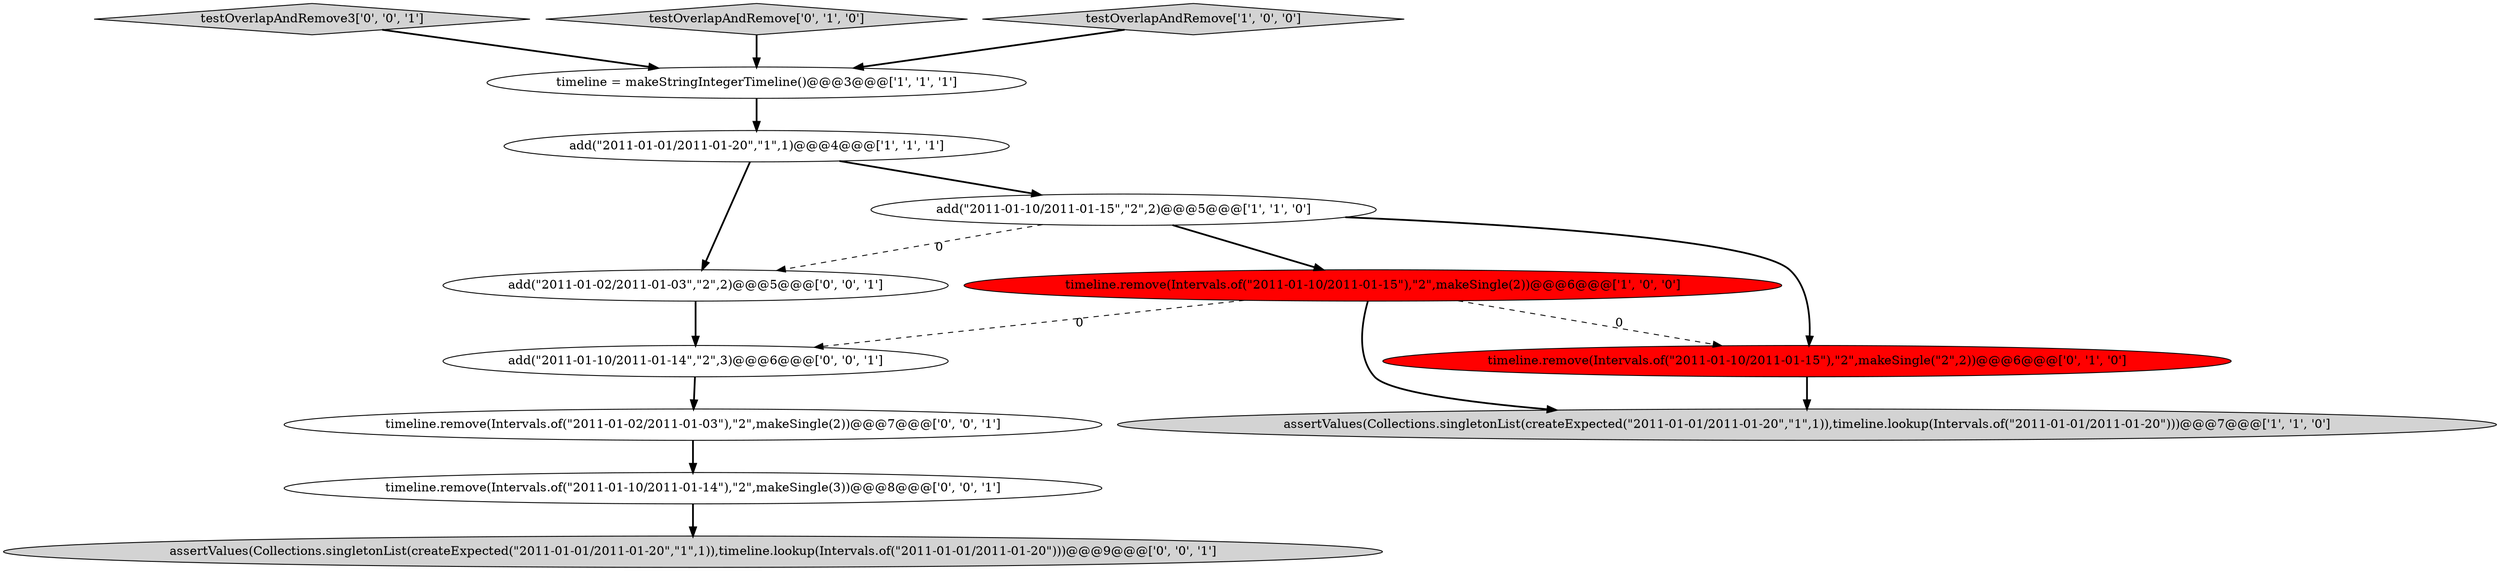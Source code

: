digraph {
1 [style = filled, label = "assertValues(Collections.singletonList(createExpected(\"2011-01-01/2011-01-20\",\"1\",1)),timeline.lookup(Intervals.of(\"2011-01-01/2011-01-20\")))@@@7@@@['1', '1', '0']", fillcolor = lightgray, shape = ellipse image = "AAA0AAABBB1BBB"];
3 [style = filled, label = "timeline.remove(Intervals.of(\"2011-01-10/2011-01-15\"),\"2\",makeSingle(2))@@@6@@@['1', '0', '0']", fillcolor = red, shape = ellipse image = "AAA1AAABBB1BBB"];
13 [style = filled, label = "add(\"2011-01-02/2011-01-03\",\"2\",2)@@@5@@@['0', '0', '1']", fillcolor = white, shape = ellipse image = "AAA0AAABBB3BBB"];
11 [style = filled, label = "add(\"2011-01-10/2011-01-14\",\"2\",3)@@@6@@@['0', '0', '1']", fillcolor = white, shape = ellipse image = "AAA0AAABBB3BBB"];
6 [style = filled, label = "timeline.remove(Intervals.of(\"2011-01-10/2011-01-15\"),\"2\",makeSingle(\"2\",2))@@@6@@@['0', '1', '0']", fillcolor = red, shape = ellipse image = "AAA1AAABBB2BBB"];
10 [style = filled, label = "timeline.remove(Intervals.of(\"2011-01-02/2011-01-03\"),\"2\",makeSingle(2))@@@7@@@['0', '0', '1']", fillcolor = white, shape = ellipse image = "AAA0AAABBB3BBB"];
9 [style = filled, label = "testOverlapAndRemove3['0', '0', '1']", fillcolor = lightgray, shape = diamond image = "AAA0AAABBB3BBB"];
12 [style = filled, label = "assertValues(Collections.singletonList(createExpected(\"2011-01-01/2011-01-20\",\"1\",1)),timeline.lookup(Intervals.of(\"2011-01-01/2011-01-20\")))@@@9@@@['0', '0', '1']", fillcolor = lightgray, shape = ellipse image = "AAA0AAABBB3BBB"];
7 [style = filled, label = "testOverlapAndRemove['0', '1', '0']", fillcolor = lightgray, shape = diamond image = "AAA0AAABBB2BBB"];
5 [style = filled, label = "add(\"2011-01-01/2011-01-20\",\"1\",1)@@@4@@@['1', '1', '1']", fillcolor = white, shape = ellipse image = "AAA0AAABBB1BBB"];
2 [style = filled, label = "timeline = makeStringIntegerTimeline()@@@3@@@['1', '1', '1']", fillcolor = white, shape = ellipse image = "AAA0AAABBB1BBB"];
0 [style = filled, label = "add(\"2011-01-10/2011-01-15\",\"2\",2)@@@5@@@['1', '1', '0']", fillcolor = white, shape = ellipse image = "AAA0AAABBB1BBB"];
4 [style = filled, label = "testOverlapAndRemove['1', '0', '0']", fillcolor = lightgray, shape = diamond image = "AAA0AAABBB1BBB"];
8 [style = filled, label = "timeline.remove(Intervals.of(\"2011-01-10/2011-01-14\"),\"2\",makeSingle(3))@@@8@@@['0', '0', '1']", fillcolor = white, shape = ellipse image = "AAA0AAABBB3BBB"];
0->3 [style = bold, label=""];
6->1 [style = bold, label=""];
3->6 [style = dashed, label="0"];
4->2 [style = bold, label=""];
3->11 [style = dashed, label="0"];
10->8 [style = bold, label=""];
3->1 [style = bold, label=""];
5->0 [style = bold, label=""];
0->6 [style = bold, label=""];
7->2 [style = bold, label=""];
13->11 [style = bold, label=""];
11->10 [style = bold, label=""];
5->13 [style = bold, label=""];
9->2 [style = bold, label=""];
0->13 [style = dashed, label="0"];
2->5 [style = bold, label=""];
8->12 [style = bold, label=""];
}
